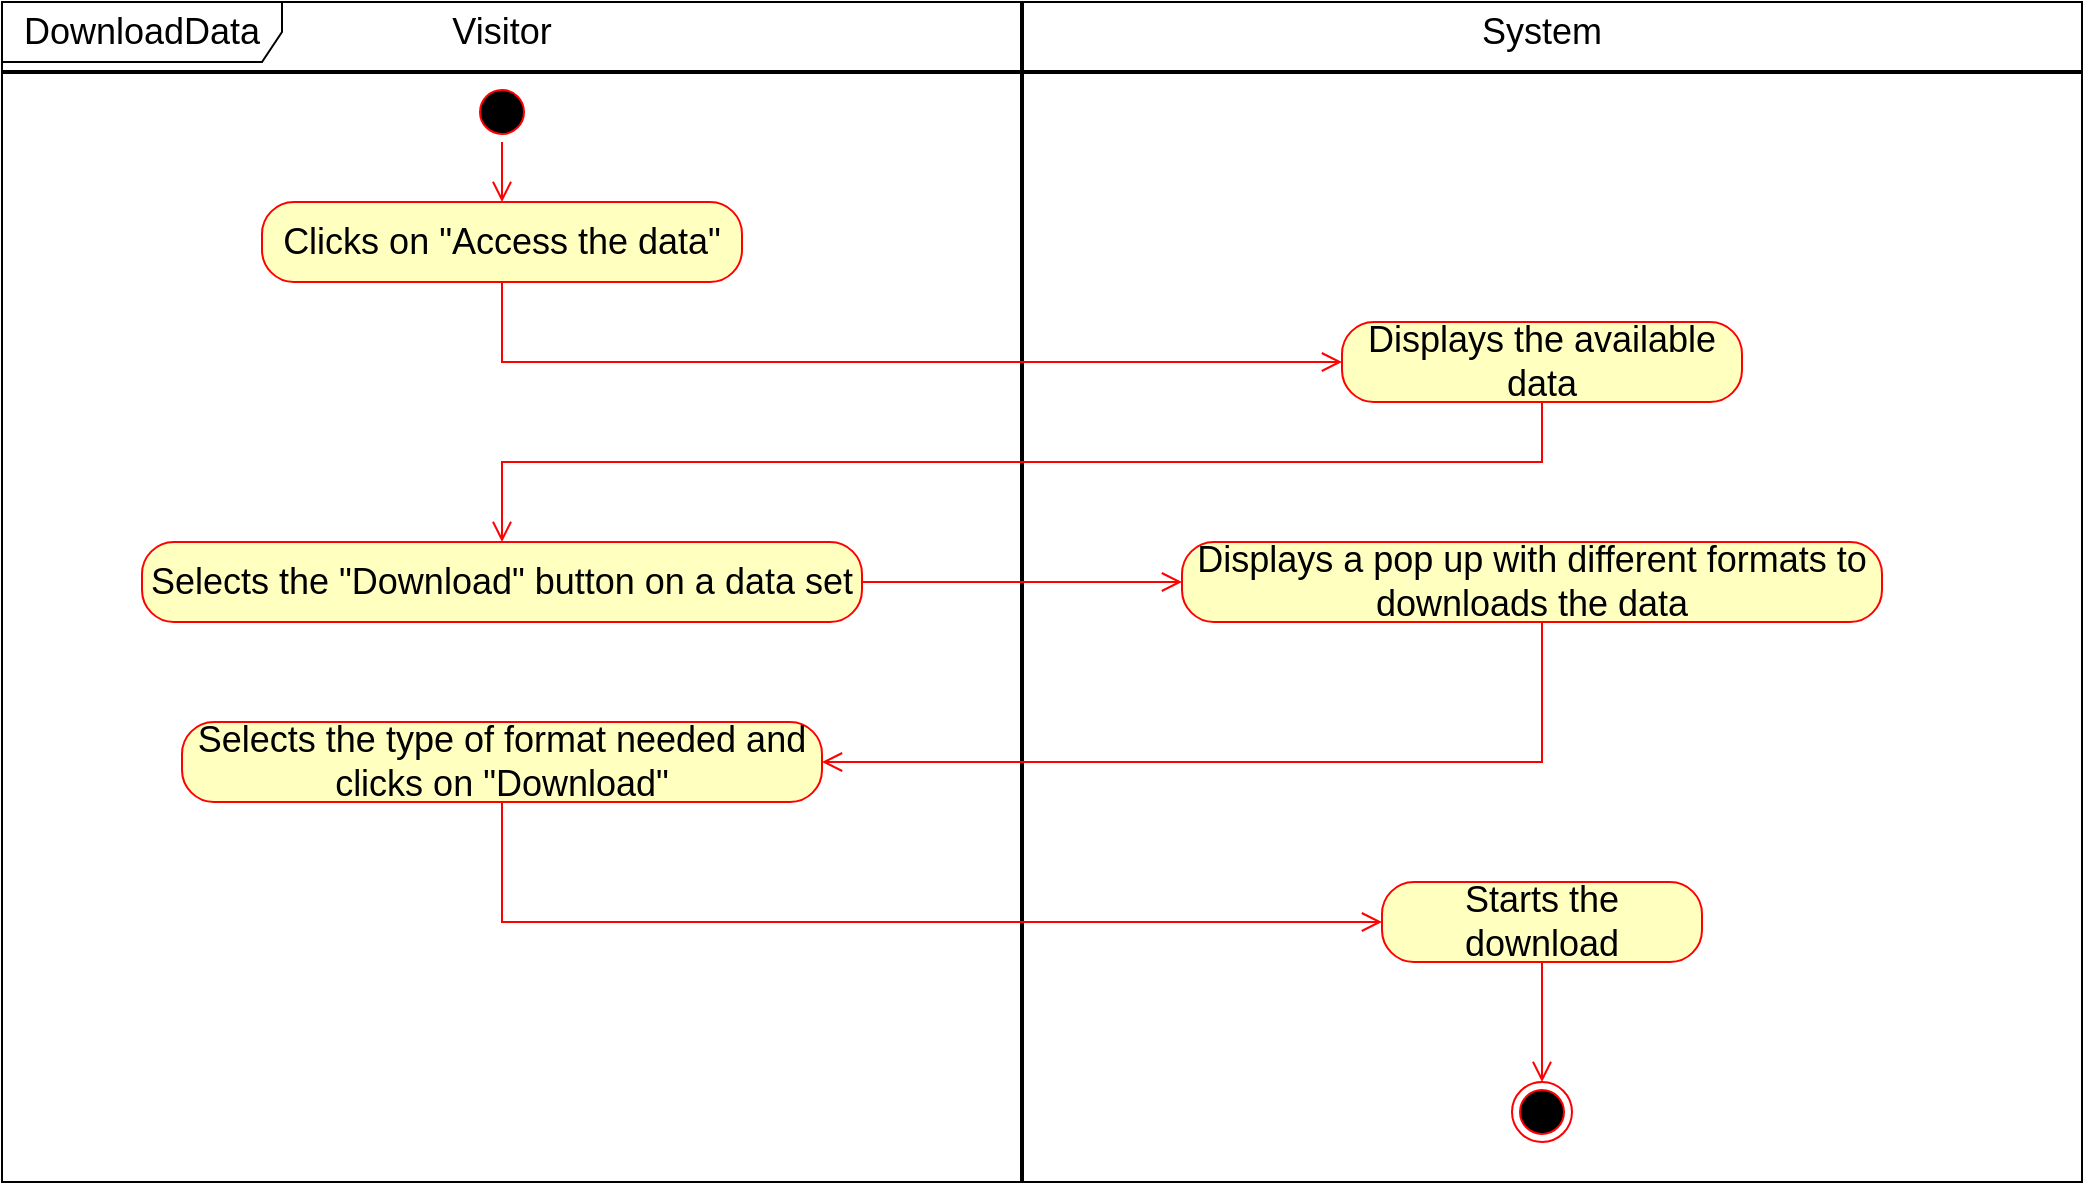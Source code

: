 <mxfile version="15.8.4" type="device" pages="3"><diagram id="OoCYxXB_j0nqK9z0bbFa" name="DownloadData"><mxGraphModel dx="1662" dy="865" grid="1" gridSize="10" guides="1" tooltips="1" connect="1" arrows="1" fold="1" page="1" pageScale="1" pageWidth="827" pageHeight="1169" math="0" shadow="0"><root><mxCell id="0"/><mxCell id="1" parent="0"/><mxCell id="_jxAPxNExxIs-kq1BEmT-1" value="&lt;font style=&quot;font-size: 18px&quot;&gt;DownloadData&lt;/font&gt;" style="shape=umlFrame;whiteSpace=wrap;html=1;width=140;height=30;" parent="1" vertex="1"><mxGeometry x="20" y="50" width="1040" height="590" as="geometry"/></mxCell><mxCell id="_jxAPxNExxIs-kq1BEmT-2" value="" style="line;strokeWidth=2;direction=south;html=1;" parent="1" vertex="1"><mxGeometry x="525" y="50" width="10" height="590" as="geometry"/></mxCell><mxCell id="_jxAPxNExxIs-kq1BEmT-3" value="" style="ellipse;html=1;shape=startState;fillColor=#000000;strokeColor=#ff0000;" parent="1" vertex="1"><mxGeometry x="255" y="90" width="30" height="30" as="geometry"/></mxCell><mxCell id="_jxAPxNExxIs-kq1BEmT-4" value="" style="edgeStyle=orthogonalEdgeStyle;html=1;verticalAlign=bottom;endArrow=open;endSize=8;strokeColor=#ff0000;rounded=0;" parent="1" source="_jxAPxNExxIs-kq1BEmT-3" target="zI87aZX8ot6CzohZlKE4-4" edge="1"><mxGeometry relative="1" as="geometry"><mxPoint x="270" y="170" as="targetPoint"/></mxGeometry></mxCell><mxCell id="_jxAPxNExxIs-kq1BEmT-7" value="" style="ellipse;html=1;shape=endState;fillColor=#000000;strokeColor=#ff0000;" parent="1" vertex="1"><mxGeometry x="775" y="590" width="30" height="30" as="geometry"/></mxCell><mxCell id="_jxAPxNExxIs-kq1BEmT-8" value="" style="line;strokeWidth=2;html=1;" parent="1" vertex="1"><mxGeometry x="20" y="80" width="1040" height="10" as="geometry"/></mxCell><mxCell id="_jxAPxNExxIs-kq1BEmT-9" value="&lt;font style=&quot;font-size: 18px&quot;&gt;Visitor&lt;/font&gt;" style="text;html=1;strokeColor=none;fillColor=none;align=center;verticalAlign=middle;whiteSpace=wrap;rounded=0;" parent="1" vertex="1"><mxGeometry x="215" y="50" width="110" height="30" as="geometry"/></mxCell><mxCell id="_jxAPxNExxIs-kq1BEmT-10" value="&lt;font style=&quot;font-size: 18px&quot;&gt;System&lt;/font&gt;" style="text;html=1;strokeColor=none;fillColor=none;align=center;verticalAlign=middle;whiteSpace=wrap;rounded=0;" parent="1" vertex="1"><mxGeometry x="760" y="50" width="60" height="30" as="geometry"/></mxCell><mxCell id="_jxAPxNExxIs-kq1BEmT-11" value="&lt;font style=&quot;font-size: 18px&quot;&gt;Selects the &quot;Download&quot; button on a data set&lt;/font&gt;" style="rounded=1;whiteSpace=wrap;html=1;arcSize=40;fontColor=#000000;fillColor=#ffffc0;strokeColor=#ff0000;" parent="1" vertex="1"><mxGeometry x="90" y="320" width="360" height="40" as="geometry"/></mxCell><mxCell id="_jxAPxNExxIs-kq1BEmT-12" value="" style="edgeStyle=orthogonalEdgeStyle;html=1;verticalAlign=bottom;endArrow=open;endSize=8;strokeColor=#ff0000;rounded=0;" parent="1" source="_jxAPxNExxIs-kq1BEmT-11" target="_jxAPxNExxIs-kq1BEmT-13" edge="1"><mxGeometry relative="1" as="geometry"><mxPoint x="275" y="420" as="targetPoint"/></mxGeometry></mxCell><mxCell id="_jxAPxNExxIs-kq1BEmT-13" value="&lt;font style=&quot;font-size: 18px&quot;&gt;Displays a pop up with different formats to downloads the data&lt;/font&gt;" style="rounded=1;whiteSpace=wrap;html=1;arcSize=40;fontColor=#000000;fillColor=#ffffc0;strokeColor=#ff0000;" parent="1" vertex="1"><mxGeometry x="610" y="320" width="350" height="40" as="geometry"/></mxCell><mxCell id="_jxAPxNExxIs-kq1BEmT-14" value="" style="edgeStyle=orthogonalEdgeStyle;html=1;verticalAlign=bottom;endArrow=open;endSize=8;strokeColor=#ff0000;rounded=0;" parent="1" source="_jxAPxNExxIs-kq1BEmT-13" target="_jxAPxNExxIs-kq1BEmT-15" edge="1"><mxGeometry relative="1" as="geometry"><mxPoint x="270" y="480" as="targetPoint"/><Array as="points"><mxPoint x="790" y="430"/></Array></mxGeometry></mxCell><mxCell id="_jxAPxNExxIs-kq1BEmT-15" value="&lt;font style=&quot;font-size: 18px&quot;&gt;Selects the type of format needed and clicks on &quot;Download&quot;&lt;/font&gt;" style="rounded=1;whiteSpace=wrap;html=1;arcSize=40;fontColor=#000000;fillColor=#ffffc0;strokeColor=#ff0000;" parent="1" vertex="1"><mxGeometry x="110" y="410" width="320" height="40" as="geometry"/></mxCell><mxCell id="_jxAPxNExxIs-kq1BEmT-16" value="" style="edgeStyle=orthogonalEdgeStyle;html=1;verticalAlign=bottom;endArrow=open;endSize=8;strokeColor=#ff0000;rounded=0;" parent="1" source="_jxAPxNExxIs-kq1BEmT-15" target="_jxAPxNExxIs-kq1BEmT-19" edge="1"><mxGeometry relative="1" as="geometry"><mxPoint x="690" y="510" as="targetPoint"/><Array as="points"><mxPoint x="270" y="510"/><mxPoint x="790" y="510"/></Array></mxGeometry></mxCell><mxCell id="_jxAPxNExxIs-kq1BEmT-19" value="&lt;font style=&quot;font-size: 18px&quot;&gt;Starts the download&lt;/font&gt;" style="rounded=1;whiteSpace=wrap;html=1;arcSize=40;fontColor=#000000;fillColor=#ffffc0;strokeColor=#ff0000;" parent="1" vertex="1"><mxGeometry x="710" y="490" width="160" height="40" as="geometry"/></mxCell><mxCell id="_jxAPxNExxIs-kq1BEmT-20" value="" style="edgeStyle=orthogonalEdgeStyle;html=1;verticalAlign=bottom;endArrow=open;endSize=8;strokeColor=#ff0000;rounded=0;" parent="1" source="_jxAPxNExxIs-kq1BEmT-19" target="_jxAPxNExxIs-kq1BEmT-7" edge="1"><mxGeometry relative="1" as="geometry"><mxPoint x="790" y="640" as="targetPoint"/></mxGeometry></mxCell><mxCell id="zI87aZX8ot6CzohZlKE4-4" value="&lt;font style=&quot;font-size: 18px&quot;&gt;Clicks on &quot;Access the data&quot;&lt;/font&gt;" style="rounded=1;whiteSpace=wrap;html=1;arcSize=40;fontColor=#000000;fillColor=#ffffc0;strokeColor=#ff0000;" vertex="1" parent="1"><mxGeometry x="150" y="150" width="240" height="40" as="geometry"/></mxCell><mxCell id="zI87aZX8ot6CzohZlKE4-5" value="" style="edgeStyle=orthogonalEdgeStyle;html=1;verticalAlign=bottom;endArrow=open;endSize=8;strokeColor=#ff0000;rounded=0;" edge="1" parent="1" source="zI87aZX8ot6CzohZlKE4-4" target="zI87aZX8ot6CzohZlKE4-6"><mxGeometry relative="1" as="geometry"><mxPoint x="270" y="240" as="targetPoint"/><Array as="points"><mxPoint x="270" y="230"/></Array></mxGeometry></mxCell><mxCell id="zI87aZX8ot6CzohZlKE4-6" value="Displays the available data" style="rounded=1;whiteSpace=wrap;html=1;arcSize=40;fontColor=#000000;fillColor=#ffffc0;strokeColor=#ff0000;fontSize=18;" vertex="1" parent="1"><mxGeometry x="690" y="210" width="200" height="40" as="geometry"/></mxCell><mxCell id="zI87aZX8ot6CzohZlKE4-7" value="" style="edgeStyle=orthogonalEdgeStyle;html=1;verticalAlign=bottom;endArrow=open;endSize=8;strokeColor=#ff0000;rounded=0;" edge="1" parent="1" source="zI87aZX8ot6CzohZlKE4-6" target="_jxAPxNExxIs-kq1BEmT-11"><mxGeometry relative="1" as="geometry"><mxPoint x="700" y="240" as="targetPoint"/><Array as="points"><mxPoint x="790" y="280"/><mxPoint x="270" y="280"/></Array><mxPoint x="280" y="200" as="sourcePoint"/></mxGeometry></mxCell></root></mxGraphModel></diagram><diagram id="eI79s5MnFHEDjT-lW_99" name="FilterData"><mxGraphModel dx="1662" dy="865" grid="1" gridSize="10" guides="1" tooltips="1" connect="1" arrows="1" fold="1" page="1" pageScale="1" pageWidth="827" pageHeight="1169" math="0" shadow="0"><root><mxCell id="DgFTVfkDz-OkzwRiG6SD-0"/><mxCell id="DgFTVfkDz-OkzwRiG6SD-1" parent="DgFTVfkDz-OkzwRiG6SD-0"/><mxCell id="bI4uUeGk03f2e6X3vzaL-0" value="&lt;font style=&quot;font-size: 18px&quot;&gt;FilterData&lt;/font&gt;" style="shape=umlFrame;whiteSpace=wrap;html=1;width=130;height=30;" parent="DgFTVfkDz-OkzwRiG6SD-1" vertex="1"><mxGeometry x="20" y="50" width="1040" height="670" as="geometry"/></mxCell><mxCell id="bI4uUeGk03f2e6X3vzaL-1" value="" style="line;strokeWidth=2;direction=south;html=1;" parent="DgFTVfkDz-OkzwRiG6SD-1" vertex="1"><mxGeometry x="525" y="50" width="10" height="670" as="geometry"/></mxCell><mxCell id="bI4uUeGk03f2e6X3vzaL-2" value="" style="ellipse;html=1;shape=startState;fillColor=#000000;strokeColor=#ff0000;" parent="DgFTVfkDz-OkzwRiG6SD-1" vertex="1"><mxGeometry x="255" y="90" width="30" height="30" as="geometry"/></mxCell><mxCell id="bI4uUeGk03f2e6X3vzaL-3" value="" style="edgeStyle=orthogonalEdgeStyle;html=1;verticalAlign=bottom;endArrow=open;endSize=8;strokeColor=#ff0000;rounded=0;" parent="DgFTVfkDz-OkzwRiG6SD-1" source="bI4uUeGk03f2e6X3vzaL-2" target="CLhOuoMD89OMFeSoyMoy-0" edge="1"><mxGeometry relative="1" as="geometry"><mxPoint x="270" y="170" as="targetPoint"/></mxGeometry></mxCell><mxCell id="bI4uUeGk03f2e6X3vzaL-4" value="" style="ellipse;html=1;shape=endState;fillColor=#000000;strokeColor=#ff0000;" parent="DgFTVfkDz-OkzwRiG6SD-1" vertex="1"><mxGeometry x="775" y="650" width="30" height="30" as="geometry"/></mxCell><mxCell id="bI4uUeGk03f2e6X3vzaL-5" value="" style="line;strokeWidth=2;html=1;" parent="DgFTVfkDz-OkzwRiG6SD-1" vertex="1"><mxGeometry x="20" y="80" width="1040" height="10" as="geometry"/></mxCell><mxCell id="bI4uUeGk03f2e6X3vzaL-6" value="&lt;font style=&quot;font-size: 18px&quot;&gt;Visitor&lt;/font&gt;" style="text;html=1;strokeColor=none;fillColor=none;align=center;verticalAlign=middle;whiteSpace=wrap;rounded=0;" parent="DgFTVfkDz-OkzwRiG6SD-1" vertex="1"><mxGeometry x="215" y="50" width="110" height="30" as="geometry"/></mxCell><mxCell id="bI4uUeGk03f2e6X3vzaL-7" value="&lt;font style=&quot;font-size: 18px&quot;&gt;System&lt;/font&gt;" style="text;html=1;strokeColor=none;fillColor=none;align=center;verticalAlign=middle;whiteSpace=wrap;rounded=0;" parent="DgFTVfkDz-OkzwRiG6SD-1" vertex="1"><mxGeometry x="760" y="50" width="60" height="30" as="geometry"/></mxCell><mxCell id="bI4uUeGk03f2e6X3vzaL-8" value="&lt;font style=&quot;font-size: 18px&quot;&gt;Select the &quot;Filter&quot; button on a data set&lt;/font&gt;" style="rounded=1;whiteSpace=wrap;html=1;arcSize=40;fontColor=#000000;fillColor=#ffffc0;strokeColor=#ff0000;" parent="DgFTVfkDz-OkzwRiG6SD-1" vertex="1"><mxGeometry x="100" y="320" width="360" height="40" as="geometry"/></mxCell><mxCell id="bI4uUeGk03f2e6X3vzaL-9" value="" style="edgeStyle=orthogonalEdgeStyle;html=1;verticalAlign=bottom;endArrow=open;endSize=8;strokeColor=#ff0000;rounded=0;" parent="DgFTVfkDz-OkzwRiG6SD-1" source="bI4uUeGk03f2e6X3vzaL-8" target="bI4uUeGk03f2e6X3vzaL-10" edge="1"><mxGeometry relative="1" as="geometry"><mxPoint x="275" y="480" as="targetPoint"/><Array as="points"><mxPoint x="280" y="400"/></Array></mxGeometry></mxCell><mxCell id="bI4uUeGk03f2e6X3vzaL-10" value="&lt;font style=&quot;font-size: 18px&quot;&gt;Displays a pop up with different filter options&lt;/font&gt;" style="rounded=1;whiteSpace=wrap;html=1;arcSize=40;fontColor=#000000;fillColor=#ffffc0;strokeColor=#ff0000;" parent="DgFTVfkDz-OkzwRiG6SD-1" vertex="1"><mxGeometry x="650" y="380" width="280" height="40" as="geometry"/></mxCell><mxCell id="bI4uUeGk03f2e6X3vzaL-11" value="" style="edgeStyle=orthogonalEdgeStyle;html=1;verticalAlign=bottom;endArrow=open;endSize=8;strokeColor=#ff0000;rounded=0;" parent="DgFTVfkDz-OkzwRiG6SD-1" source="bI4uUeGk03f2e6X3vzaL-10" target="bI4uUeGk03f2e6X3vzaL-12" edge="1"><mxGeometry relative="1" as="geometry"><mxPoint x="270" y="540" as="targetPoint"/><Array as="points"><mxPoint x="790" y="490"/></Array></mxGeometry></mxCell><mxCell id="bI4uUeGk03f2e6X3vzaL-12" value="&lt;font style=&quot;font-size: 18px&quot;&gt;Selects the filters that wants to apply to the search and clicks the &quot;Search&quot; button&lt;/font&gt;" style="rounded=1;whiteSpace=wrap;html=1;arcSize=40;fontColor=#000000;fillColor=#ffffc0;strokeColor=#ff0000;" parent="DgFTVfkDz-OkzwRiG6SD-1" vertex="1"><mxGeometry x="80" y="470" width="370" height="40" as="geometry"/></mxCell><mxCell id="bI4uUeGk03f2e6X3vzaL-13" value="" style="edgeStyle=orthogonalEdgeStyle;html=1;verticalAlign=bottom;endArrow=open;endSize=8;strokeColor=#ff0000;rounded=0;" parent="DgFTVfkDz-OkzwRiG6SD-1" source="bI4uUeGk03f2e6X3vzaL-12" target="bI4uUeGk03f2e6X3vzaL-14" edge="1"><mxGeometry relative="1" as="geometry"><mxPoint x="690" y="570" as="targetPoint"/><Array as="points"><mxPoint x="270" y="570"/><mxPoint x="790" y="570"/></Array></mxGeometry></mxCell><mxCell id="bI4uUeGk03f2e6X3vzaL-14" value="&lt;font style=&quot;font-size: 18px&quot;&gt;Searches with the selected filters on the data set&lt;/font&gt;" style="rounded=1;whiteSpace=wrap;html=1;arcSize=40;fontColor=#000000;fillColor=#ffffc0;strokeColor=#ff0000;" parent="DgFTVfkDz-OkzwRiG6SD-1" vertex="1"><mxGeometry x="660" y="550" width="260" height="40" as="geometry"/></mxCell><mxCell id="bI4uUeGk03f2e6X3vzaL-15" value="" style="edgeStyle=orthogonalEdgeStyle;html=1;verticalAlign=bottom;endArrow=open;endSize=8;strokeColor=#ff0000;rounded=0;" parent="DgFTVfkDz-OkzwRiG6SD-1" source="bI4uUeGk03f2e6X3vzaL-14" target="bI4uUeGk03f2e6X3vzaL-4" edge="1"><mxGeometry relative="1" as="geometry"><mxPoint x="790" y="700" as="targetPoint"/></mxGeometry></mxCell><mxCell id="CLhOuoMD89OMFeSoyMoy-0" value="&lt;font style=&quot;font-size: 18px&quot;&gt;Clicks on &quot;Access the data&quot;&lt;/font&gt;" style="rounded=1;whiteSpace=wrap;html=1;arcSize=40;fontColor=#000000;fillColor=#ffffc0;strokeColor=#ff0000;" parent="DgFTVfkDz-OkzwRiG6SD-1" vertex="1"><mxGeometry x="150" y="160" width="240" height="40" as="geometry"/></mxCell><mxCell id="CLhOuoMD89OMFeSoyMoy-1" value="" style="edgeStyle=orthogonalEdgeStyle;html=1;verticalAlign=bottom;endArrow=open;endSize=8;strokeColor=#ff0000;rounded=0;" parent="DgFTVfkDz-OkzwRiG6SD-1" source="CLhOuoMD89OMFeSoyMoy-0" target="CLhOuoMD89OMFeSoyMoy-2" edge="1"><mxGeometry relative="1" as="geometry"><mxPoint x="270" y="250" as="targetPoint"/><Array as="points"><mxPoint x="270" y="240"/></Array></mxGeometry></mxCell><mxCell id="CLhOuoMD89OMFeSoyMoy-2" value="Displays the available data" style="rounded=1;whiteSpace=wrap;html=1;arcSize=40;fontColor=#000000;fillColor=#ffffc0;strokeColor=#ff0000;fontSize=18;" parent="DgFTVfkDz-OkzwRiG6SD-1" vertex="1"><mxGeometry x="690" y="220" width="200" height="40" as="geometry"/></mxCell><mxCell id="CLhOuoMD89OMFeSoyMoy-3" value="" style="edgeStyle=orthogonalEdgeStyle;html=1;verticalAlign=bottom;endArrow=open;endSize=8;strokeColor=#ff0000;rounded=0;fontSize=18;" parent="DgFTVfkDz-OkzwRiG6SD-1" source="CLhOuoMD89OMFeSoyMoy-2" target="bI4uUeGk03f2e6X3vzaL-8" edge="1"><mxGeometry relative="1" as="geometry"><mxPoint x="790" y="300" as="targetPoint"/><Array as="points"><mxPoint x="790" y="290"/><mxPoint x="280" y="290"/></Array></mxGeometry></mxCell></root></mxGraphModel></diagram><diagram id="AvpTyUQ8Vchm3sRQKT5c" name="NavigateTheForum"><mxGraphModel dx="1662" dy="865" grid="1" gridSize="10" guides="1" tooltips="1" connect="1" arrows="1" fold="1" page="1" pageScale="1" pageWidth="827" pageHeight="1169" math="0" shadow="0"><root><mxCell id="d20Q-NBR2Ef7uaLR0PMZ-0"/><mxCell id="d20Q-NBR2Ef7uaLR0PMZ-1" parent="d20Q-NBR2Ef7uaLR0PMZ-0"/><mxCell id="d20Q-NBR2Ef7uaLR0PMZ-2" value="&lt;font style=&quot;font-size: 18px&quot;&gt;NavigateTheForum&lt;/font&gt;" style="shape=umlFrame;whiteSpace=wrap;html=1;width=170;height=30;" parent="d20Q-NBR2Ef7uaLR0PMZ-1" vertex="1"><mxGeometry x="20" y="50" width="1040" height="790" as="geometry"/></mxCell><mxCell id="d20Q-NBR2Ef7uaLR0PMZ-3" value="" style="line;strokeWidth=2;direction=south;html=1;" parent="d20Q-NBR2Ef7uaLR0PMZ-1" vertex="1"><mxGeometry x="525" y="50" width="10" height="790" as="geometry"/></mxCell><mxCell id="d20Q-NBR2Ef7uaLR0PMZ-4" value="" style="ellipse;html=1;shape=startState;fillColor=#000000;strokeColor=#ff0000;" parent="d20Q-NBR2Ef7uaLR0PMZ-1" vertex="1"><mxGeometry x="255" y="90" width="30" height="30" as="geometry"/></mxCell><mxCell id="d20Q-NBR2Ef7uaLR0PMZ-5" value="" style="edgeStyle=orthogonalEdgeStyle;html=1;verticalAlign=bottom;endArrow=open;endSize=8;strokeColor=#ff0000;rounded=0;" parent="d20Q-NBR2Ef7uaLR0PMZ-1" source="d20Q-NBR2Ef7uaLR0PMZ-4" target="d20Q-NBR2Ef7uaLR0PMZ-10" edge="1"><mxGeometry relative="1" as="geometry"><mxPoint x="270" y="170" as="targetPoint"/></mxGeometry></mxCell><mxCell id="d20Q-NBR2Ef7uaLR0PMZ-6" value="" style="ellipse;html=1;shape=endState;fillColor=#000000;strokeColor=#ff0000;" parent="d20Q-NBR2Ef7uaLR0PMZ-1" vertex="1"><mxGeometry x="775" y="780" width="30" height="30" as="geometry"/></mxCell><mxCell id="d20Q-NBR2Ef7uaLR0PMZ-7" value="" style="line;strokeWidth=2;html=1;" parent="d20Q-NBR2Ef7uaLR0PMZ-1" vertex="1"><mxGeometry x="20" y="80" width="1040" height="10" as="geometry"/></mxCell><mxCell id="d20Q-NBR2Ef7uaLR0PMZ-8" value="&lt;font style=&quot;font-size: 18px&quot;&gt;Visitor&lt;/font&gt;" style="text;html=1;strokeColor=none;fillColor=none;align=center;verticalAlign=middle;whiteSpace=wrap;rounded=0;" parent="d20Q-NBR2Ef7uaLR0PMZ-1" vertex="1"><mxGeometry x="215" y="50" width="110" height="30" as="geometry"/></mxCell><mxCell id="d20Q-NBR2Ef7uaLR0PMZ-9" value="&lt;font style=&quot;font-size: 18px&quot;&gt;System&lt;/font&gt;" style="text;html=1;strokeColor=none;fillColor=none;align=center;verticalAlign=middle;whiteSpace=wrap;rounded=0;" parent="d20Q-NBR2Ef7uaLR0PMZ-1" vertex="1"><mxGeometry x="760" y="50" width="60" height="30" as="geometry"/></mxCell><mxCell id="d20Q-NBR2Ef7uaLR0PMZ-10" value="&lt;font style=&quot;font-size: 18px&quot;&gt;Selects the &quot;Open the forum&quot; button&lt;/font&gt;" style="rounded=1;whiteSpace=wrap;html=1;arcSize=40;fontColor=#000000;fillColor=#ffffc0;strokeColor=#ff0000;" parent="d20Q-NBR2Ef7uaLR0PMZ-1" vertex="1"><mxGeometry x="90" y="170" width="360" height="40" as="geometry"/></mxCell><mxCell id="d20Q-NBR2Ef7uaLR0PMZ-11" value="" style="edgeStyle=orthogonalEdgeStyle;html=1;verticalAlign=bottom;endArrow=open;endSize=8;strokeColor=#ff0000;rounded=0;" parent="d20Q-NBR2Ef7uaLR0PMZ-1" source="d20Q-NBR2Ef7uaLR0PMZ-10" target="d20Q-NBR2Ef7uaLR0PMZ-12" edge="1"><mxGeometry relative="1" as="geometry"><mxPoint x="275" y="270" as="targetPoint"/></mxGeometry></mxCell><mxCell id="d20Q-NBR2Ef7uaLR0PMZ-12" value="&lt;font style=&quot;font-size: 18px&quot;&gt;Displays the forum home page&lt;/font&gt;" style="rounded=1;whiteSpace=wrap;html=1;arcSize=40;fontColor=#000000;fillColor=#ffffc0;strokeColor=#ff0000;" parent="d20Q-NBR2Ef7uaLR0PMZ-1" vertex="1"><mxGeometry x="610" y="170" width="350" height="40" as="geometry"/></mxCell><mxCell id="d20Q-NBR2Ef7uaLR0PMZ-13" value="" style="edgeStyle=orthogonalEdgeStyle;html=1;verticalAlign=bottom;endArrow=open;endSize=8;strokeColor=#ff0000;rounded=0;" parent="d20Q-NBR2Ef7uaLR0PMZ-1" source="d20Q-NBR2Ef7uaLR0PMZ-12" target="d20Q-NBR2Ef7uaLR0PMZ-14" edge="1"><mxGeometry relative="1" as="geometry"><mxPoint x="270" y="330" as="targetPoint"/><Array as="points"><mxPoint x="790" y="280"/></Array></mxGeometry></mxCell><mxCell id="d20Q-NBR2Ef7uaLR0PMZ-14" value="&lt;font style=&quot;font-size: 18px&quot;&gt;Selects the topic is interested to visit&lt;/font&gt;" style="rounded=1;whiteSpace=wrap;html=1;arcSize=40;fontColor=#000000;fillColor=#ffffc0;strokeColor=#ff0000;" parent="d20Q-NBR2Ef7uaLR0PMZ-1" vertex="1"><mxGeometry x="110" y="260" width="320" height="40" as="geometry"/></mxCell><mxCell id="d20Q-NBR2Ef7uaLR0PMZ-15" value="" style="edgeStyle=orthogonalEdgeStyle;html=1;verticalAlign=bottom;endArrow=open;endSize=8;strokeColor=#ff0000;rounded=0;" parent="d20Q-NBR2Ef7uaLR0PMZ-1" source="d20Q-NBR2Ef7uaLR0PMZ-14" target="d20Q-NBR2Ef7uaLR0PMZ-18" edge="1"><mxGeometry relative="1" as="geometry"><mxPoint x="690" y="360" as="targetPoint"/><Array as="points"><mxPoint x="270" y="365"/></Array></mxGeometry></mxCell><mxCell id="d20Q-NBR2Ef7uaLR0PMZ-16" value="&lt;font style=&quot;font-size: 18px&quot;&gt;Start the download of the selected attachment&lt;/font&gt;" style="rounded=1;whiteSpace=wrap;html=1;arcSize=40;fontColor=#000000;fillColor=#ffffc0;strokeColor=#ff0000;" parent="d20Q-NBR2Ef7uaLR0PMZ-1" vertex="1"><mxGeometry x="640" y="680" width="300" height="40" as="geometry"/></mxCell><mxCell id="d20Q-NBR2Ef7uaLR0PMZ-17" value="" style="edgeStyle=orthogonalEdgeStyle;html=1;verticalAlign=bottom;endArrow=open;endSize=8;strokeColor=#ff0000;rounded=0;" parent="d20Q-NBR2Ef7uaLR0PMZ-1" source="d20Q-NBR2Ef7uaLR0PMZ-16" target="d20Q-NBR2Ef7uaLR0PMZ-6" edge="1"><mxGeometry relative="1" as="geometry"><mxPoint x="795" y="830" as="targetPoint"/></mxGeometry></mxCell><mxCell id="d20Q-NBR2Ef7uaLR0PMZ-18" value="Displays the selected topic" style="rounded=1;whiteSpace=wrap;html=1;arcSize=40;fontColor=#000000;fillColor=#ffffc0;strokeColor=#ff0000;fontSize=18;" parent="d20Q-NBR2Ef7uaLR0PMZ-1" vertex="1"><mxGeometry x="645" y="345" width="290" height="40" as="geometry"/></mxCell><mxCell id="d20Q-NBR2Ef7uaLR0PMZ-19" value="" style="edgeStyle=orthogonalEdgeStyle;html=1;verticalAlign=bottom;endArrow=open;endSize=8;strokeColor=#ff0000;rounded=0;fontSize=18;" parent="d20Q-NBR2Ef7uaLR0PMZ-1" source="d20Q-NBR2Ef7uaLR0PMZ-18" target="d20Q-NBR2Ef7uaLR0PMZ-20" edge="1"><mxGeometry relative="1" as="geometry"><mxPoint x="785" y="445" as="targetPoint"/><Array as="points"><mxPoint x="790" y="440"/></Array></mxGeometry></mxCell><mxCell id="d20Q-NBR2Ef7uaLR0PMZ-20" value="Selects the discussion is interested to visit" style="rounded=1;whiteSpace=wrap;html=1;arcSize=40;fontColor=#000000;fillColor=#ffffc0;strokeColor=#ff0000;fontSize=18;" parent="d20Q-NBR2Ef7uaLR0PMZ-1" vertex="1"><mxGeometry x="110" y="420" width="320" height="40" as="geometry"/></mxCell><mxCell id="d20Q-NBR2Ef7uaLR0PMZ-21" value="" style="edgeStyle=orthogonalEdgeStyle;html=1;verticalAlign=bottom;endArrow=open;endSize=8;strokeColor=#ff0000;rounded=0;fontSize=18;" parent="d20Q-NBR2Ef7uaLR0PMZ-1" source="d20Q-NBR2Ef7uaLR0PMZ-20" target="d20Q-NBR2Ef7uaLR0PMZ-22" edge="1"><mxGeometry relative="1" as="geometry"><mxPoint x="270" y="520" as="targetPoint"/><Array as="points"><mxPoint x="270" y="520"/></Array></mxGeometry></mxCell><mxCell id="d20Q-NBR2Ef7uaLR0PMZ-22" value="Displays the selected discussion" style="rounded=1;whiteSpace=wrap;html=1;arcSize=40;fontColor=#000000;fillColor=#ffffc0;strokeColor=#ff0000;fontSize=18;" parent="d20Q-NBR2Ef7uaLR0PMZ-1" vertex="1"><mxGeometry x="670" y="500" width="240" height="40" as="geometry"/></mxCell><mxCell id="d20Q-NBR2Ef7uaLR0PMZ-23" value="" style="edgeStyle=orthogonalEdgeStyle;html=1;verticalAlign=bottom;endArrow=open;endSize=8;strokeColor=#ff0000;rounded=0;fontSize=18;" parent="d20Q-NBR2Ef7uaLR0PMZ-1" source="d20Q-NBR2Ef7uaLR0PMZ-22" target="d20Q-NBR2Ef7uaLR0PMZ-24" edge="1"><mxGeometry relative="1" as="geometry"><mxPoint x="790" y="600" as="targetPoint"/><Array as="points"><mxPoint x="790" y="600"/></Array></mxGeometry></mxCell><mxCell id="d20Q-NBR2Ef7uaLR0PMZ-24" value="Clicks on an attachment" style="rounded=1;whiteSpace=wrap;html=1;arcSize=40;fontColor=#000000;fillColor=#ffffc0;strokeColor=#ff0000;fontSize=18;" parent="d20Q-NBR2Ef7uaLR0PMZ-1" vertex="1"><mxGeometry x="150" y="580" width="230" height="40" as="geometry"/></mxCell><mxCell id="d20Q-NBR2Ef7uaLR0PMZ-25" value="" style="edgeStyle=orthogonalEdgeStyle;html=1;verticalAlign=bottom;endArrow=open;endSize=8;strokeColor=#ff0000;rounded=0;fontSize=18;" parent="d20Q-NBR2Ef7uaLR0PMZ-1" source="d20Q-NBR2Ef7uaLR0PMZ-24" target="d20Q-NBR2Ef7uaLR0PMZ-16" edge="1"><mxGeometry relative="1" as="geometry"><mxPoint x="270" y="680" as="targetPoint"/><Array as="points"><mxPoint x="270" y="700"/></Array></mxGeometry></mxCell></root></mxGraphModel></diagram></mxfile>
